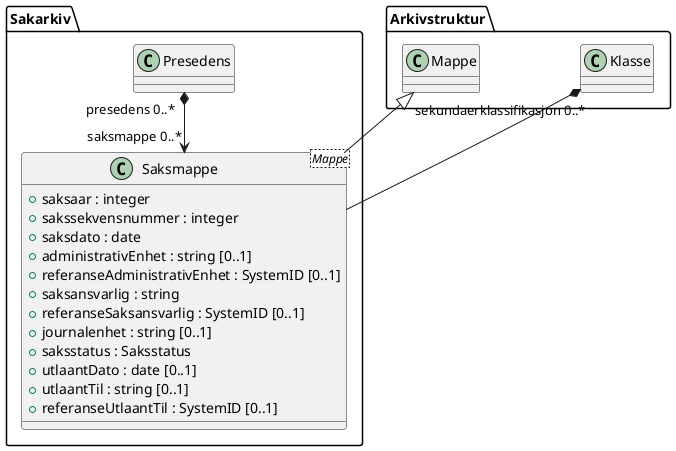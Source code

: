 @startuml
skinparam nodesep 100
class Sakarkiv.Saksmappe <Mappe> {
  +saksaar : integer
  +sakssekvensnummer : integer
  +saksdato : date
  +administrativEnhet : string [0..1]
  +referanseAdministrativEnhet : SystemID [0..1]
  +saksansvarlig : string
  +referanseSaksansvarlig : SystemID [0..1]
  +journalenhet : string [0..1]
  +saksstatus : Saksstatus
  +utlaantDato : date [0..1]
  +utlaantTil : string [0..1]
  +referanseUtlaantTil : SystemID [0..1]
}
Arkivstruktur.Klasse "sekundaerklassifikasjon 0..*" *-- Sakarkiv.Saksmappe
Arkivstruktur.Mappe <|-- Sakarkiv.Saksmappe
Sakarkiv.Presedens "presedens 0..*" *--> "saksmappe 0..*" Sakarkiv.Saksmappe
@enduml
